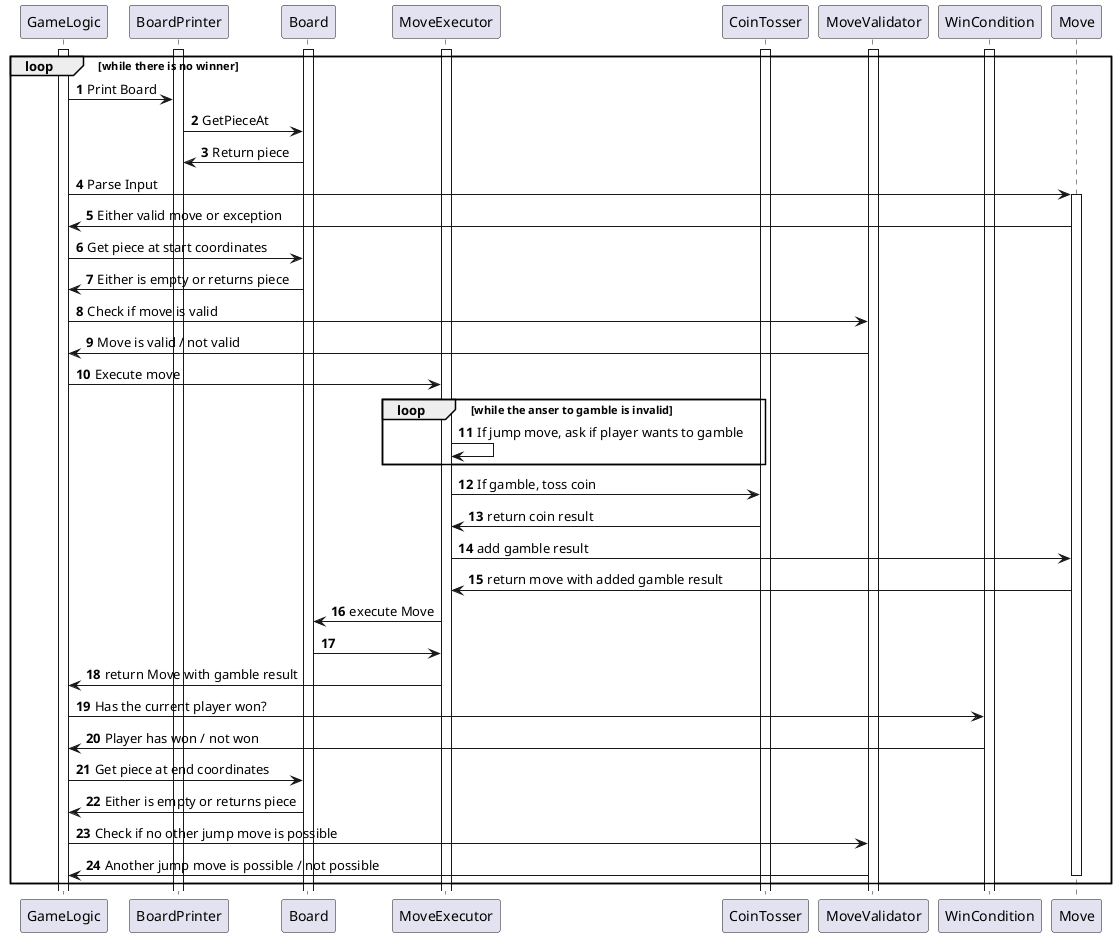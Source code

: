 @startuml

autonumber
activate GameLogic
activate BoardPrinter
activate Board
activate MoveExecutor
activate CoinTosser
activate MoveValidator
activate WinCondition
loop while there is no winner
    GameLogic -> BoardPrinter: Print Board
    BoardPrinter -> Board: GetPieceAt
    Board -> BoardPrinter: Return piece
    GameLogic -> Move: Parse Input
    activate Move
    GameLogic <- Move: Either valid move or exception
    GameLogic -> Board: Get piece at start coordinates
    Board -> GameLogic: Either is empty or returns piece
    GameLogic -> MoveValidator: Check if move is valid
    MoveValidator -> GameLogic: Move is valid / not valid
    GameLogic -> MoveExecutor: Execute move
    loop while the anser to gamble is invalid
        MoveExecutor -> MoveExecutor: If jump move, ask if player wants to gamble
    end
    MoveExecutor -> CoinTosser: If gamble, toss coin
    CoinTosser -> MoveExecutor: return coin result
    MoveExecutor -> Move: add gamble result
    Move -> MoveExecutor: return move with added gamble result
    MoveExecutor -> Board: execute Move
    Board -> MoveExecutor
    MoveExecutor -> GameLogic: return Move with gamble result
    GameLogic -> WinCondition: Has the current player won?
    WinCondition -> GameLogic: Player has won / not won
    GameLogic -> Board: Get piece at end coordinates
    Board -> GameLogic: Either is empty or returns piece
    GameLogic -> MoveValidator: Check if no other jump move is possible
    MoveValidator -> GameLogic: Another jump move is possible / not possible
    deactivate Move
end

@enduml